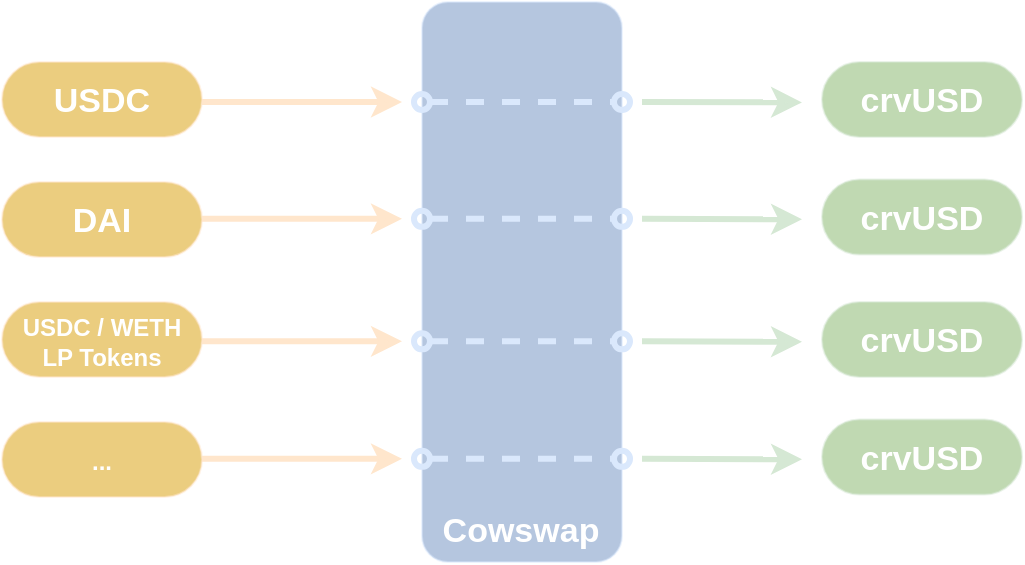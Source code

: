 <mxfile version="21.6.5" type="device">
  <diagram name="Page-1" id="QDsX4qvfjTHwD511eLQT">
    <mxGraphModel dx="941" dy="2581" grid="1" gridSize="10" guides="1" tooltips="1" connect="1" arrows="1" fold="1" page="1" pageScale="1" pageWidth="1060" pageHeight="2000" math="0" shadow="0">
      <root>
        <mxCell id="0" />
        <mxCell id="1" parent="0" />
        <mxCell id="d0JmIQ4-yOK_lys6KXd0-24" value="" style="rounded=1;whiteSpace=wrap;html=1;opacity=50;arcSize=13;fillColor=#6C8EBF;strokeColor=#DAE8FC;" parent="1" vertex="1">
          <mxGeometry x="390" y="-1780" width="100" height="280" as="geometry" />
        </mxCell>
        <mxCell id="d0JmIQ4-yOK_lys6KXd0-2" value="" style="rounded=1;whiteSpace=wrap;html=1;opacity=50;arcSize=50;fillColor=#D79B00;strokeColor=#FFE6CC;" parent="1" vertex="1">
          <mxGeometry x="180" y="-1750" width="100" height="37.5" as="geometry" />
        </mxCell>
        <mxCell id="d0JmIQ4-yOK_lys6KXd0-1" value="USDC" style="text;html=1;strokeColor=none;fillColor=none;align=center;verticalAlign=middle;whiteSpace=wrap;rounded=0;fontSize=17;fontStyle=1;fontColor=#FFFFFF;" parent="1" vertex="1">
          <mxGeometry x="190" y="-1750" width="80" height="40" as="geometry" />
        </mxCell>
        <mxCell id="d0JmIQ4-yOK_lys6KXd0-7" value="" style="rounded=1;whiteSpace=wrap;html=1;opacity=50;arcSize=50;fillColor=#D79B00;strokeColor=#FFE6CC;" parent="1" vertex="1">
          <mxGeometry x="180" y="-1690" width="100" height="37.5" as="geometry" />
        </mxCell>
        <mxCell id="d0JmIQ4-yOK_lys6KXd0-8" value="DAI" style="text;html=1;strokeColor=none;fillColor=none;align=center;verticalAlign=middle;whiteSpace=wrap;rounded=0;fontSize=17;fontStyle=1;fontColor=#FFFFFF;" parent="1" vertex="1">
          <mxGeometry x="190" y="-1690" width="80" height="40" as="geometry" />
        </mxCell>
        <mxCell id="d0JmIQ4-yOK_lys6KXd0-9" value="" style="rounded=1;whiteSpace=wrap;html=1;opacity=50;arcSize=50;fillColor=#D79B00;strokeColor=#FFE6CC;" parent="1" vertex="1">
          <mxGeometry x="180" y="-1630" width="100" height="37.5" as="geometry" />
        </mxCell>
        <mxCell id="d0JmIQ4-yOK_lys6KXd0-10" value="USDC / WETH LP Tokens" style="text;html=1;strokeColor=none;fillColor=none;align=center;verticalAlign=middle;whiteSpace=wrap;rounded=0;fontSize=12;fontStyle=1;fontColor=#FFFFFF;" parent="1" vertex="1">
          <mxGeometry x="185" y="-1630" width="90" height="40" as="geometry" />
        </mxCell>
        <mxCell id="d0JmIQ4-yOK_lys6KXd0-11" value="" style="rounded=1;whiteSpace=wrap;html=1;opacity=50;arcSize=50;fillColor=#D79B00;strokeColor=#FFE6CC;" parent="1" vertex="1">
          <mxGeometry x="180" y="-1570" width="100" height="37.5" as="geometry" />
        </mxCell>
        <mxCell id="d0JmIQ4-yOK_lys6KXd0-12" value="..." style="text;html=1;strokeColor=none;fillColor=none;align=center;verticalAlign=middle;whiteSpace=wrap;rounded=0;fontSize=12;fontStyle=1;fontColor=#FFFFFF;" parent="1" vertex="1">
          <mxGeometry x="185" y="-1570" width="90" height="40" as="geometry" />
        </mxCell>
        <mxCell id="d0JmIQ4-yOK_lys6KXd0-13" value="" style="endArrow=classic;html=1;rounded=0;strokeWidth=3;fillColor=#ffe6cc;strokeColor=#FFE6CC;" parent="1" edge="1">
          <mxGeometry width="50" height="50" relative="1" as="geometry">
            <mxPoint x="280" y="-1730" as="sourcePoint" />
            <mxPoint x="380" y="-1730" as="targetPoint" />
          </mxGeometry>
        </mxCell>
        <mxCell id="d0JmIQ4-yOK_lys6KXd0-14" value="" style="endArrow=classic;html=1;rounded=0;startArrow=none;startFill=0;endSize=6;startSize=13;fillColor=#d5e8d4;strokeColor=#D5E8D4;strokeWidth=3;" parent="1" edge="1">
          <mxGeometry width="50" height="50" relative="1" as="geometry">
            <mxPoint x="500" y="-1730" as="sourcePoint" />
            <mxPoint x="580" y="-1729.8" as="targetPoint" />
          </mxGeometry>
        </mxCell>
        <mxCell id="d0JmIQ4-yOK_lys6KXd0-25" value="Cowswap" style="text;html=1;strokeColor=none;fillColor=none;align=center;verticalAlign=middle;whiteSpace=wrap;rounded=0;fontSize=17;fontStyle=1;fontColor=#FFFFFF;" parent="1" vertex="1">
          <mxGeometry x="408.42" y="-1530" width="63.16" height="30" as="geometry" />
        </mxCell>
        <mxCell id="d0JmIQ4-yOK_lys6KXd0-36" value="" style="rounded=1;whiteSpace=wrap;html=1;opacity=50;arcSize=50;fillColor=#82B366;strokeColor=#D5E8D4;" parent="1" vertex="1">
          <mxGeometry x="590" y="-1750" width="100" height="37.5" as="geometry" />
        </mxCell>
        <mxCell id="d0JmIQ4-yOK_lys6KXd0-37" value="crvUSD" style="text;html=1;strokeColor=none;fillColor=none;align=center;verticalAlign=middle;whiteSpace=wrap;rounded=0;fontSize=17;fontStyle=1;fontColor=#FFFFFF;" parent="1" vertex="1">
          <mxGeometry x="600" y="-1750" width="80" height="40" as="geometry" />
        </mxCell>
        <mxCell id="d0JmIQ4-yOK_lys6KXd0-39" value="" style="endArrow=oval;dashed=1;html=1;rounded=0;startArrow=oval;startFill=0;endFill=0;strokeWidth=3;endSize=8;startSize=8;fillColor=#dae8fc;strokeColor=#DAE8FC;" parent="1" edge="1">
          <mxGeometry width="50" height="50" relative="1" as="geometry">
            <mxPoint x="390" y="-1730" as="sourcePoint" />
            <mxPoint x="490" y="-1730" as="targetPoint" />
          </mxGeometry>
        </mxCell>
        <mxCell id="d0JmIQ4-yOK_lys6KXd0-40" value="" style="endArrow=classic;html=1;rounded=0;strokeWidth=3;fillColor=#ffe6cc;strokeColor=#FFE6CC;" parent="1" edge="1">
          <mxGeometry width="50" height="50" relative="1" as="geometry">
            <mxPoint x="280" y="-1671.57" as="sourcePoint" />
            <mxPoint x="380" y="-1671.57" as="targetPoint" />
          </mxGeometry>
        </mxCell>
        <mxCell id="d0JmIQ4-yOK_lys6KXd0-41" value="" style="endArrow=classic;html=1;rounded=0;startArrow=none;startFill=0;endSize=6;startSize=13;fillColor=#d5e8d4;strokeColor=#D5E8D4;strokeWidth=3;" parent="1" edge="1">
          <mxGeometry width="50" height="50" relative="1" as="geometry">
            <mxPoint x="500" y="-1671.57" as="sourcePoint" />
            <mxPoint x="580" y="-1671.37" as="targetPoint" />
          </mxGeometry>
        </mxCell>
        <mxCell id="d0JmIQ4-yOK_lys6KXd0-42" value="" style="endArrow=oval;dashed=1;html=1;rounded=0;startArrow=oval;startFill=0;endFill=0;strokeWidth=3;endSize=8;startSize=8;fillColor=#dae8fc;strokeColor=#DAE8FC;" parent="1" edge="1">
          <mxGeometry width="50" height="50" relative="1" as="geometry">
            <mxPoint x="390" y="-1671.57" as="sourcePoint" />
            <mxPoint x="490" y="-1671.57" as="targetPoint" />
          </mxGeometry>
        </mxCell>
        <mxCell id="d0JmIQ4-yOK_lys6KXd0-43" value="" style="endArrow=classic;html=1;rounded=0;strokeWidth=3;fillColor=#ffe6cc;strokeColor=#FFE6CC;" parent="1" edge="1">
          <mxGeometry width="50" height="50" relative="1" as="geometry">
            <mxPoint x="280" y="-1610.32" as="sourcePoint" />
            <mxPoint x="380" y="-1610.32" as="targetPoint" />
          </mxGeometry>
        </mxCell>
        <mxCell id="d0JmIQ4-yOK_lys6KXd0-44" value="" style="endArrow=classic;html=1;rounded=0;startArrow=none;startFill=0;endSize=6;startSize=13;fillColor=#d5e8d4;strokeColor=#D5E8D4;strokeWidth=3;" parent="1" edge="1">
          <mxGeometry width="50" height="50" relative="1" as="geometry">
            <mxPoint x="500" y="-1610.32" as="sourcePoint" />
            <mxPoint x="580" y="-1610.12" as="targetPoint" />
          </mxGeometry>
        </mxCell>
        <mxCell id="d0JmIQ4-yOK_lys6KXd0-45" value="" style="endArrow=oval;dashed=1;html=1;rounded=0;startArrow=oval;startFill=0;endFill=0;strokeWidth=3;endSize=8;startSize=8;fillColor=#dae8fc;strokeColor=#DAE8FC;" parent="1" edge="1">
          <mxGeometry width="50" height="50" relative="1" as="geometry">
            <mxPoint x="390" y="-1610.32" as="sourcePoint" />
            <mxPoint x="490" y="-1610.32" as="targetPoint" />
          </mxGeometry>
        </mxCell>
        <mxCell id="d0JmIQ4-yOK_lys6KXd0-46" value="" style="endArrow=classic;html=1;rounded=0;strokeWidth=3;fillColor=#ffe6cc;strokeColor=#FFE6CC;" parent="1" edge="1">
          <mxGeometry width="50" height="50" relative="1" as="geometry">
            <mxPoint x="280" y="-1551.57" as="sourcePoint" />
            <mxPoint x="380" y="-1551.57" as="targetPoint" />
          </mxGeometry>
        </mxCell>
        <mxCell id="d0JmIQ4-yOK_lys6KXd0-47" value="" style="endArrow=classic;html=1;rounded=0;startArrow=none;startFill=0;endSize=6;startSize=13;fillColor=#d5e8d4;strokeColor=#D5E8D4;strokeWidth=3;" parent="1" edge="1">
          <mxGeometry width="50" height="50" relative="1" as="geometry">
            <mxPoint x="500" y="-1551.57" as="sourcePoint" />
            <mxPoint x="580" y="-1551.37" as="targetPoint" />
          </mxGeometry>
        </mxCell>
        <mxCell id="d0JmIQ4-yOK_lys6KXd0-48" value="" style="endArrow=oval;dashed=1;html=1;rounded=0;startArrow=oval;startFill=0;endFill=0;strokeWidth=3;endSize=8;startSize=8;fillColor=#dae8fc;strokeColor=#DAE8FC;" parent="1" edge="1">
          <mxGeometry width="50" height="50" relative="1" as="geometry">
            <mxPoint x="390" y="-1551.57" as="sourcePoint" />
            <mxPoint x="490" y="-1551.57" as="targetPoint" />
          </mxGeometry>
        </mxCell>
        <mxCell id="d0JmIQ4-yOK_lys6KXd0-49" value="" style="rounded=1;whiteSpace=wrap;html=1;opacity=50;arcSize=50;fillColor=#82B366;strokeColor=#D5E8D4;" parent="1" vertex="1">
          <mxGeometry x="590" y="-1691.25" width="100" height="37.5" as="geometry" />
        </mxCell>
        <mxCell id="d0JmIQ4-yOK_lys6KXd0-50" value="crvUSD" style="text;html=1;strokeColor=none;fillColor=none;align=center;verticalAlign=middle;whiteSpace=wrap;rounded=0;fontSize=17;fontStyle=1;fontColor=#FFFFFF;" parent="1" vertex="1">
          <mxGeometry x="600" y="-1691.25" width="80" height="40" as="geometry" />
        </mxCell>
        <mxCell id="d0JmIQ4-yOK_lys6KXd0-51" value="" style="rounded=1;whiteSpace=wrap;html=1;opacity=50;arcSize=50;fillColor=#82B366;strokeColor=#D5E8D4;" parent="1" vertex="1">
          <mxGeometry x="590" y="-1630" width="100" height="37.5" as="geometry" />
        </mxCell>
        <mxCell id="d0JmIQ4-yOK_lys6KXd0-52" value="crvUSD" style="text;html=1;strokeColor=none;fillColor=none;align=center;verticalAlign=middle;whiteSpace=wrap;rounded=0;fontSize=17;fontStyle=1;fontColor=#FFFFFF;" parent="1" vertex="1">
          <mxGeometry x="600" y="-1630" width="80" height="40" as="geometry" />
        </mxCell>
        <mxCell id="d0JmIQ4-yOK_lys6KXd0-53" value="" style="rounded=1;whiteSpace=wrap;html=1;opacity=50;arcSize=50;fillColor=#82B366;strokeColor=#D5E8D4;" parent="1" vertex="1">
          <mxGeometry x="590" y="-1571.25" width="100" height="37.5" as="geometry" />
        </mxCell>
        <mxCell id="d0JmIQ4-yOK_lys6KXd0-54" value="crvUSD" style="text;html=1;strokeColor=none;fillColor=none;align=center;verticalAlign=middle;whiteSpace=wrap;rounded=0;fontSize=17;fontStyle=1;fontColor=#FFFFFF;" parent="1" vertex="1">
          <mxGeometry x="600" y="-1571.25" width="80" height="40" as="geometry" />
        </mxCell>
      </root>
    </mxGraphModel>
  </diagram>
</mxfile>
